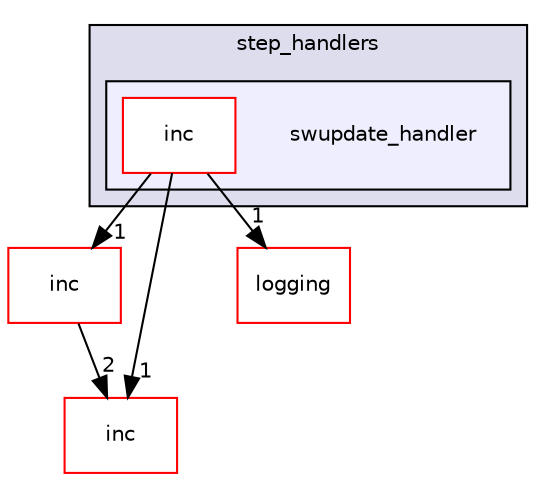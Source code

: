 digraph "src/extensions/step_handlers/swupdate_handler" {
  compound=true
  node [ fontsize="10", fontname="Helvetica"];
  edge [ labelfontsize="10", labelfontname="Helvetica"];
  subgraph clusterdir_75af504298b40e270091a21283a184ce {
    graph [ bgcolor="#ddddee", pencolor="black", label="step_handlers" fontname="Helvetica", fontsize="10", URL="dir_75af504298b40e270091a21283a184ce.html"]
  subgraph clusterdir_76b32a394e02374b0f788c54c3908357 {
    graph [ bgcolor="#eeeeff", pencolor="black", label="" URL="dir_76b32a394e02374b0f788c54c3908357.html"];
    dir_76b32a394e02374b0f788c54c3908357 [shape=plaintext label="swupdate_handler"];
    dir_d758ee31407e30e4fdc29e958d86bdee [shape=box label="inc" color="red" fillcolor="white" style="filled" URL="dir_d758ee31407e30e4fdc29e958d86bdee.html"];
  }
  }
  dir_5ec935d27ce007f1101fc862d8e60cc5 [shape=box label="inc" fillcolor="white" style="filled" color="red" URL="dir_5ec935d27ce007f1101fc862d8e60cc5.html"];
  dir_6bc6ad22483805bbbda55258ad2a62ea [shape=box label="inc" fillcolor="white" style="filled" color="red" URL="dir_6bc6ad22483805bbbda55258ad2a62ea.html"];
  dir_b3320b59a4aa4a7431bc8488b87009bf [shape=box label="logging" fillcolor="white" style="filled" color="red" URL="dir_b3320b59a4aa4a7431bc8488b87009bf.html"];
  dir_5ec935d27ce007f1101fc862d8e60cc5->dir_6bc6ad22483805bbbda55258ad2a62ea [headlabel="2", labeldistance=1.5 headhref="dir_000116_000137.html"];
  dir_d758ee31407e30e4fdc29e958d86bdee->dir_5ec935d27ce007f1101fc862d8e60cc5 [headlabel="1", labeldistance=1.5 headhref="dir_000128_000116.html"];
  dir_d758ee31407e30e4fdc29e958d86bdee->dir_6bc6ad22483805bbbda55258ad2a62ea [headlabel="1", labeldistance=1.5 headhref="dir_000128_000137.html"];
  dir_d758ee31407e30e4fdc29e958d86bdee->dir_b3320b59a4aa4a7431bc8488b87009bf [headlabel="1", labeldistance=1.5 headhref="dir_000128_000143.html"];
}
